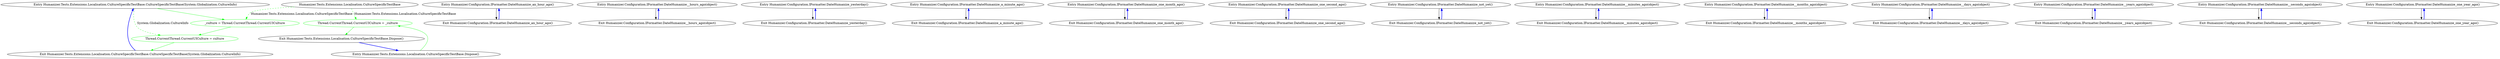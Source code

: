 digraph  {
m0_0 [label="Entry Humanizer.Tests.Extensions.Localisation.CultureSpecificTestBase.CultureSpecificTestBase(System.Globalization.CultureInfo)", span="10-10", cluster="Humanizer.Tests.Extensions.Localisation.CultureSpecificTestBase.CultureSpecificTestBase(System.Globalization.CultureInfo)", file="CultureSpecificTestBase.cs"];
m0_1 [label="_culture = Thread.CurrentThread.CurrentUICulture", span="12-12", cluster="Humanizer.Tests.Extensions.Localisation.CultureSpecificTestBase.CultureSpecificTestBase(System.Globalization.CultureInfo)", color=green, community=0, file="CultureSpecificTestBase.cs"];
m0_2 [label="Thread.CurrentThread.CurrentUICulture = culture", span="13-13", cluster="Humanizer.Tests.Extensions.Localisation.CultureSpecificTestBase.CultureSpecificTestBase(System.Globalization.CultureInfo)", color=green, community=0, file="CultureSpecificTestBase.cs"];
m0_3 [label="Exit Humanizer.Tests.Extensions.Localisation.CultureSpecificTestBase.CultureSpecificTestBase(System.Globalization.CultureInfo)", span="10-10", cluster="Humanizer.Tests.Extensions.Localisation.CultureSpecificTestBase.CultureSpecificTestBase(System.Globalization.CultureInfo)", file="CultureSpecificTestBase.cs"];
m0_6 [label="Entry Humanizer.Tests.Extensions.Localisation.CultureSpecificTestBase.Dispose()", span="21-21", cluster="Humanizer.Tests.Extensions.Localisation.CultureSpecificTestBase.Dispose()", file="CultureSpecificTestBase.cs"];
m0_7 [label="Thread.CurrentThread.CurrentUICulture = _culture", span="23-23", cluster="Humanizer.Tests.Extensions.Localisation.CultureSpecificTestBase.Dispose()", color=green, community=0, file="CultureSpecificTestBase.cs"];
m0_8 [label="Exit Humanizer.Tests.Extensions.Localisation.CultureSpecificTestBase.Dispose()", span="21-21", cluster="Humanizer.Tests.Extensions.Localisation.CultureSpecificTestBase.Dispose()", file="CultureSpecificTestBase.cs"];
m0_9 [label="Humanizer.Tests.Extensions.Localisation.CultureSpecificTestBase", span="", file="CultureSpecificTestBase.cs"];
m3_14 [label="Entry Humanizer.Configuration.IFormatter.DateHumanize_an_hour_ago()", span="16-16", cluster="Humanizer.Configuration.IFormatter.DateHumanize_an_hour_ago()", file="IFormatter.cs"];
m3_15 [label="Exit Humanizer.Configuration.IFormatter.DateHumanize_an_hour_ago()", span="16-16", cluster="Humanizer.Configuration.IFormatter.DateHumanize_an_hour_ago()", file="IFormatter.cs"];
m3_2 [label="Entry Humanizer.Configuration.IFormatter.DateHumanize__hours_ago(object)", span="10-10", cluster="Humanizer.Configuration.IFormatter.DateHumanize__hours_ago(object)", file="IFormatter.cs"];
m3_3 [label="Exit Humanizer.Configuration.IFormatter.DateHumanize__hours_ago(object)", span="10-10", cluster="Humanizer.Configuration.IFormatter.DateHumanize__hours_ago(object)", file="IFormatter.cs"];
m3_24 [label="Entry Humanizer.Configuration.IFormatter.DateHumanize_yesterday()", span="21-21", cluster="Humanizer.Configuration.IFormatter.DateHumanize_yesterday()", file="IFormatter.cs"];
m3_25 [label="Exit Humanizer.Configuration.IFormatter.DateHumanize_yesterday()", span="21-21", cluster="Humanizer.Configuration.IFormatter.DateHumanize_yesterday()", file="IFormatter.cs"];
m3_12 [label="Entry Humanizer.Configuration.IFormatter.DateHumanize_a_minute_ago()", span="15-15", cluster="Humanizer.Configuration.IFormatter.DateHumanize_a_minute_ago()", file="IFormatter.cs"];
m3_13 [label="Exit Humanizer.Configuration.IFormatter.DateHumanize_a_minute_ago()", span="15-15", cluster="Humanizer.Configuration.IFormatter.DateHumanize_a_minute_ago()", file="IFormatter.cs"];
m3_18 [label="Entry Humanizer.Configuration.IFormatter.DateHumanize_one_month_ago()", span="18-18", cluster="Humanizer.Configuration.IFormatter.DateHumanize_one_month_ago()", file="IFormatter.cs"];
m3_19 [label="Exit Humanizer.Configuration.IFormatter.DateHumanize_one_month_ago()", span="18-18", cluster="Humanizer.Configuration.IFormatter.DateHumanize_one_month_ago()", file="IFormatter.cs"];
m3_20 [label="Entry Humanizer.Configuration.IFormatter.DateHumanize_one_second_ago()", span="19-19", cluster="Humanizer.Configuration.IFormatter.DateHumanize_one_second_ago()", file="IFormatter.cs"];
m3_21 [label="Exit Humanizer.Configuration.IFormatter.DateHumanize_one_second_ago()", span="19-19", cluster="Humanizer.Configuration.IFormatter.DateHumanize_one_second_ago()", file="IFormatter.cs"];
m3_16 [label="Entry Humanizer.Configuration.IFormatter.DateHumanize_not_yet()", span="17-17", cluster="Humanizer.Configuration.IFormatter.DateHumanize_not_yet()", file="IFormatter.cs"];
m3_17 [label="Exit Humanizer.Configuration.IFormatter.DateHumanize_not_yet()", span="17-17", cluster="Humanizer.Configuration.IFormatter.DateHumanize_not_yet()", file="IFormatter.cs"];
m3_4 [label="Entry Humanizer.Configuration.IFormatter.DateHumanize__minutes_ago(object)", span="11-11", cluster="Humanizer.Configuration.IFormatter.DateHumanize__minutes_ago(object)", file="IFormatter.cs"];
m3_5 [label="Exit Humanizer.Configuration.IFormatter.DateHumanize__minutes_ago(object)", span="11-11", cluster="Humanizer.Configuration.IFormatter.DateHumanize__minutes_ago(object)", file="IFormatter.cs"];
m3_6 [label="Entry Humanizer.Configuration.IFormatter.DateHumanize__months_ago(object)", span="12-12", cluster="Humanizer.Configuration.IFormatter.DateHumanize__months_ago(object)", file="IFormatter.cs"];
m3_7 [label="Exit Humanizer.Configuration.IFormatter.DateHumanize__months_ago(object)", span="12-12", cluster="Humanizer.Configuration.IFormatter.DateHumanize__months_ago(object)", file="IFormatter.cs"];
m3_0 [label="Entry Humanizer.Configuration.IFormatter.DateHumanize__days_ago(object)", span="9-9", cluster="Humanizer.Configuration.IFormatter.DateHumanize__days_ago(object)", file="IFormatter.cs"];
m3_1 [label="Exit Humanizer.Configuration.IFormatter.DateHumanize__days_ago(object)", span="9-9", cluster="Humanizer.Configuration.IFormatter.DateHumanize__days_ago(object)", file="IFormatter.cs"];
m3_10 [label="Entry Humanizer.Configuration.IFormatter.DateHumanize__years_ago(object)", span="14-14", cluster="Humanizer.Configuration.IFormatter.DateHumanize__years_ago(object)", file="IFormatter.cs"];
m3_11 [label="Exit Humanizer.Configuration.IFormatter.DateHumanize__years_ago(object)", span="14-14", cluster="Humanizer.Configuration.IFormatter.DateHumanize__years_ago(object)", file="IFormatter.cs"];
m3_8 [label="Entry Humanizer.Configuration.IFormatter.DateHumanize__seconds_ago(object)", span="13-13", cluster="Humanizer.Configuration.IFormatter.DateHumanize__seconds_ago(object)", file="IFormatter.cs"];
m3_9 [label="Exit Humanizer.Configuration.IFormatter.DateHumanize__seconds_ago(object)", span="13-13", cluster="Humanizer.Configuration.IFormatter.DateHumanize__seconds_ago(object)", file="IFormatter.cs"];
m3_22 [label="Entry Humanizer.Configuration.IFormatter.DateHumanize_one_year_ago()", span="20-20", cluster="Humanizer.Configuration.IFormatter.DateHumanize_one_year_ago()", file="IFormatter.cs"];
m3_23 [label="Exit Humanizer.Configuration.IFormatter.DateHumanize_one_year_ago()", span="20-20", cluster="Humanizer.Configuration.IFormatter.DateHumanize_one_year_ago()", file="IFormatter.cs"];
m0_0 -> m0_1  [key=0, style=solid, color=green];
m0_0 -> m0_2  [key=1, style=dashed, color=green, label="System.Globalization.CultureInfo"];
m0_1 -> m0_2  [key=0, style=solid, color=green];
m0_2 -> m0_3  [key=0, style=solid, color=green];
m0_3 -> m0_0  [key=0, style=bold, color=blue];
m0_6 -> m0_7  [key=0, style=solid, color=green];
m0_7 -> m0_8  [key=0, style=solid, color=green];
m0_8 -> m0_6  [key=0, style=bold, color=blue];
m0_9 -> m0_1  [key=1, style=dashed, color=green, label="Humanizer.Tests.Extensions.Localisation.CultureSpecificTestBase"];
m0_9 -> m0_7  [key=1, style=dashed, color=green, label="Humanizer.Tests.Extensions.Localisation.CultureSpecificTestBase"];
m3_14 -> m3_15  [key=0, style=solid];
m3_15 -> m3_14  [key=0, style=bold, color=blue];
m3_2 -> m3_3  [key=0, style=solid];
m3_3 -> m3_2  [key=0, style=bold, color=blue];
m3_24 -> m3_25  [key=0, style=solid];
m3_25 -> m3_24  [key=0, style=bold, color=blue];
m3_12 -> m3_13  [key=0, style=solid];
m3_13 -> m3_12  [key=0, style=bold, color=blue];
m3_18 -> m3_19  [key=0, style=solid];
m3_19 -> m3_18  [key=0, style=bold, color=blue];
m3_20 -> m3_21  [key=0, style=solid];
m3_21 -> m3_20  [key=0, style=bold, color=blue];
m3_16 -> m3_17  [key=0, style=solid];
m3_17 -> m3_16  [key=0, style=bold, color=blue];
m3_4 -> m3_5  [key=0, style=solid];
m3_5 -> m3_4  [key=0, style=bold, color=blue];
m3_6 -> m3_7  [key=0, style=solid];
m3_7 -> m3_6  [key=0, style=bold, color=blue];
m3_0 -> m3_1  [key=0, style=solid];
m3_1 -> m3_0  [key=0, style=bold, color=blue];
m3_10 -> m3_11  [key=0, style=solid];
m3_11 -> m3_10  [key=0, style=bold, color=blue];
m3_8 -> m3_9  [key=0, style=solid];
m3_9 -> m3_8  [key=0, style=bold, color=blue];
m3_22 -> m3_23  [key=0, style=solid];
m3_23 -> m3_22  [key=0, style=bold, color=blue];
}
